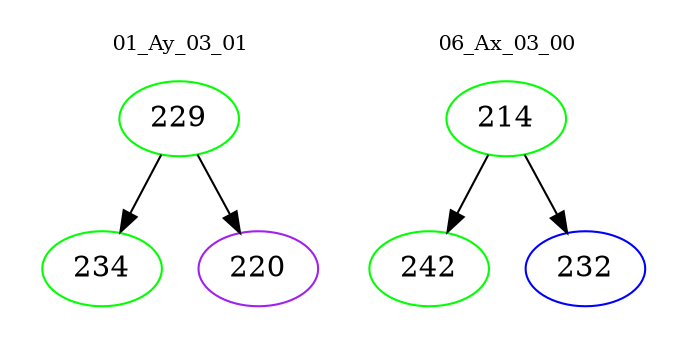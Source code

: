 digraph{
subgraph cluster_0 {
color = white
label = "01_Ay_03_01";
fontsize=10;
T0_229 [label="229", color="green"]
T0_229 -> T0_234 [color="black"]
T0_234 [label="234", color="green"]
T0_229 -> T0_220 [color="black"]
T0_220 [label="220", color="purple"]
}
subgraph cluster_1 {
color = white
label = "06_Ax_03_00";
fontsize=10;
T1_214 [label="214", color="green"]
T1_214 -> T1_242 [color="black"]
T1_242 [label="242", color="green"]
T1_214 -> T1_232 [color="black"]
T1_232 [label="232", color="blue"]
}
}
